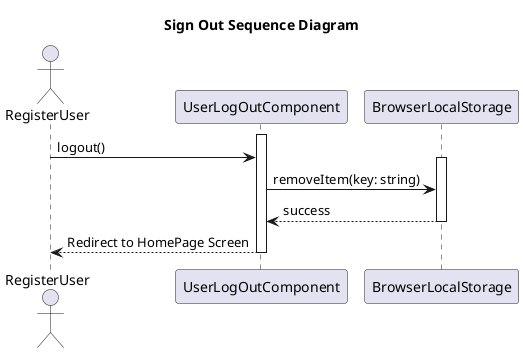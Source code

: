@startuml
title Sign Out Sequence Diagram

actor RegisterUser

activate UserLogOutComponent
RegisterUser -> UserLogOutComponent: logout()

activate BrowserLocalStorage
UserLogOutComponent -> BrowserLocalStorage: removeItem(key: string)
BrowserLocalStorage --> UserLogOutComponent: success
deactivate BrowserLocalStorage
UserLogOutComponent --> RegisterUser: Redirect to HomePage Screen
deactivate UserLogOutComponent
@enduml
